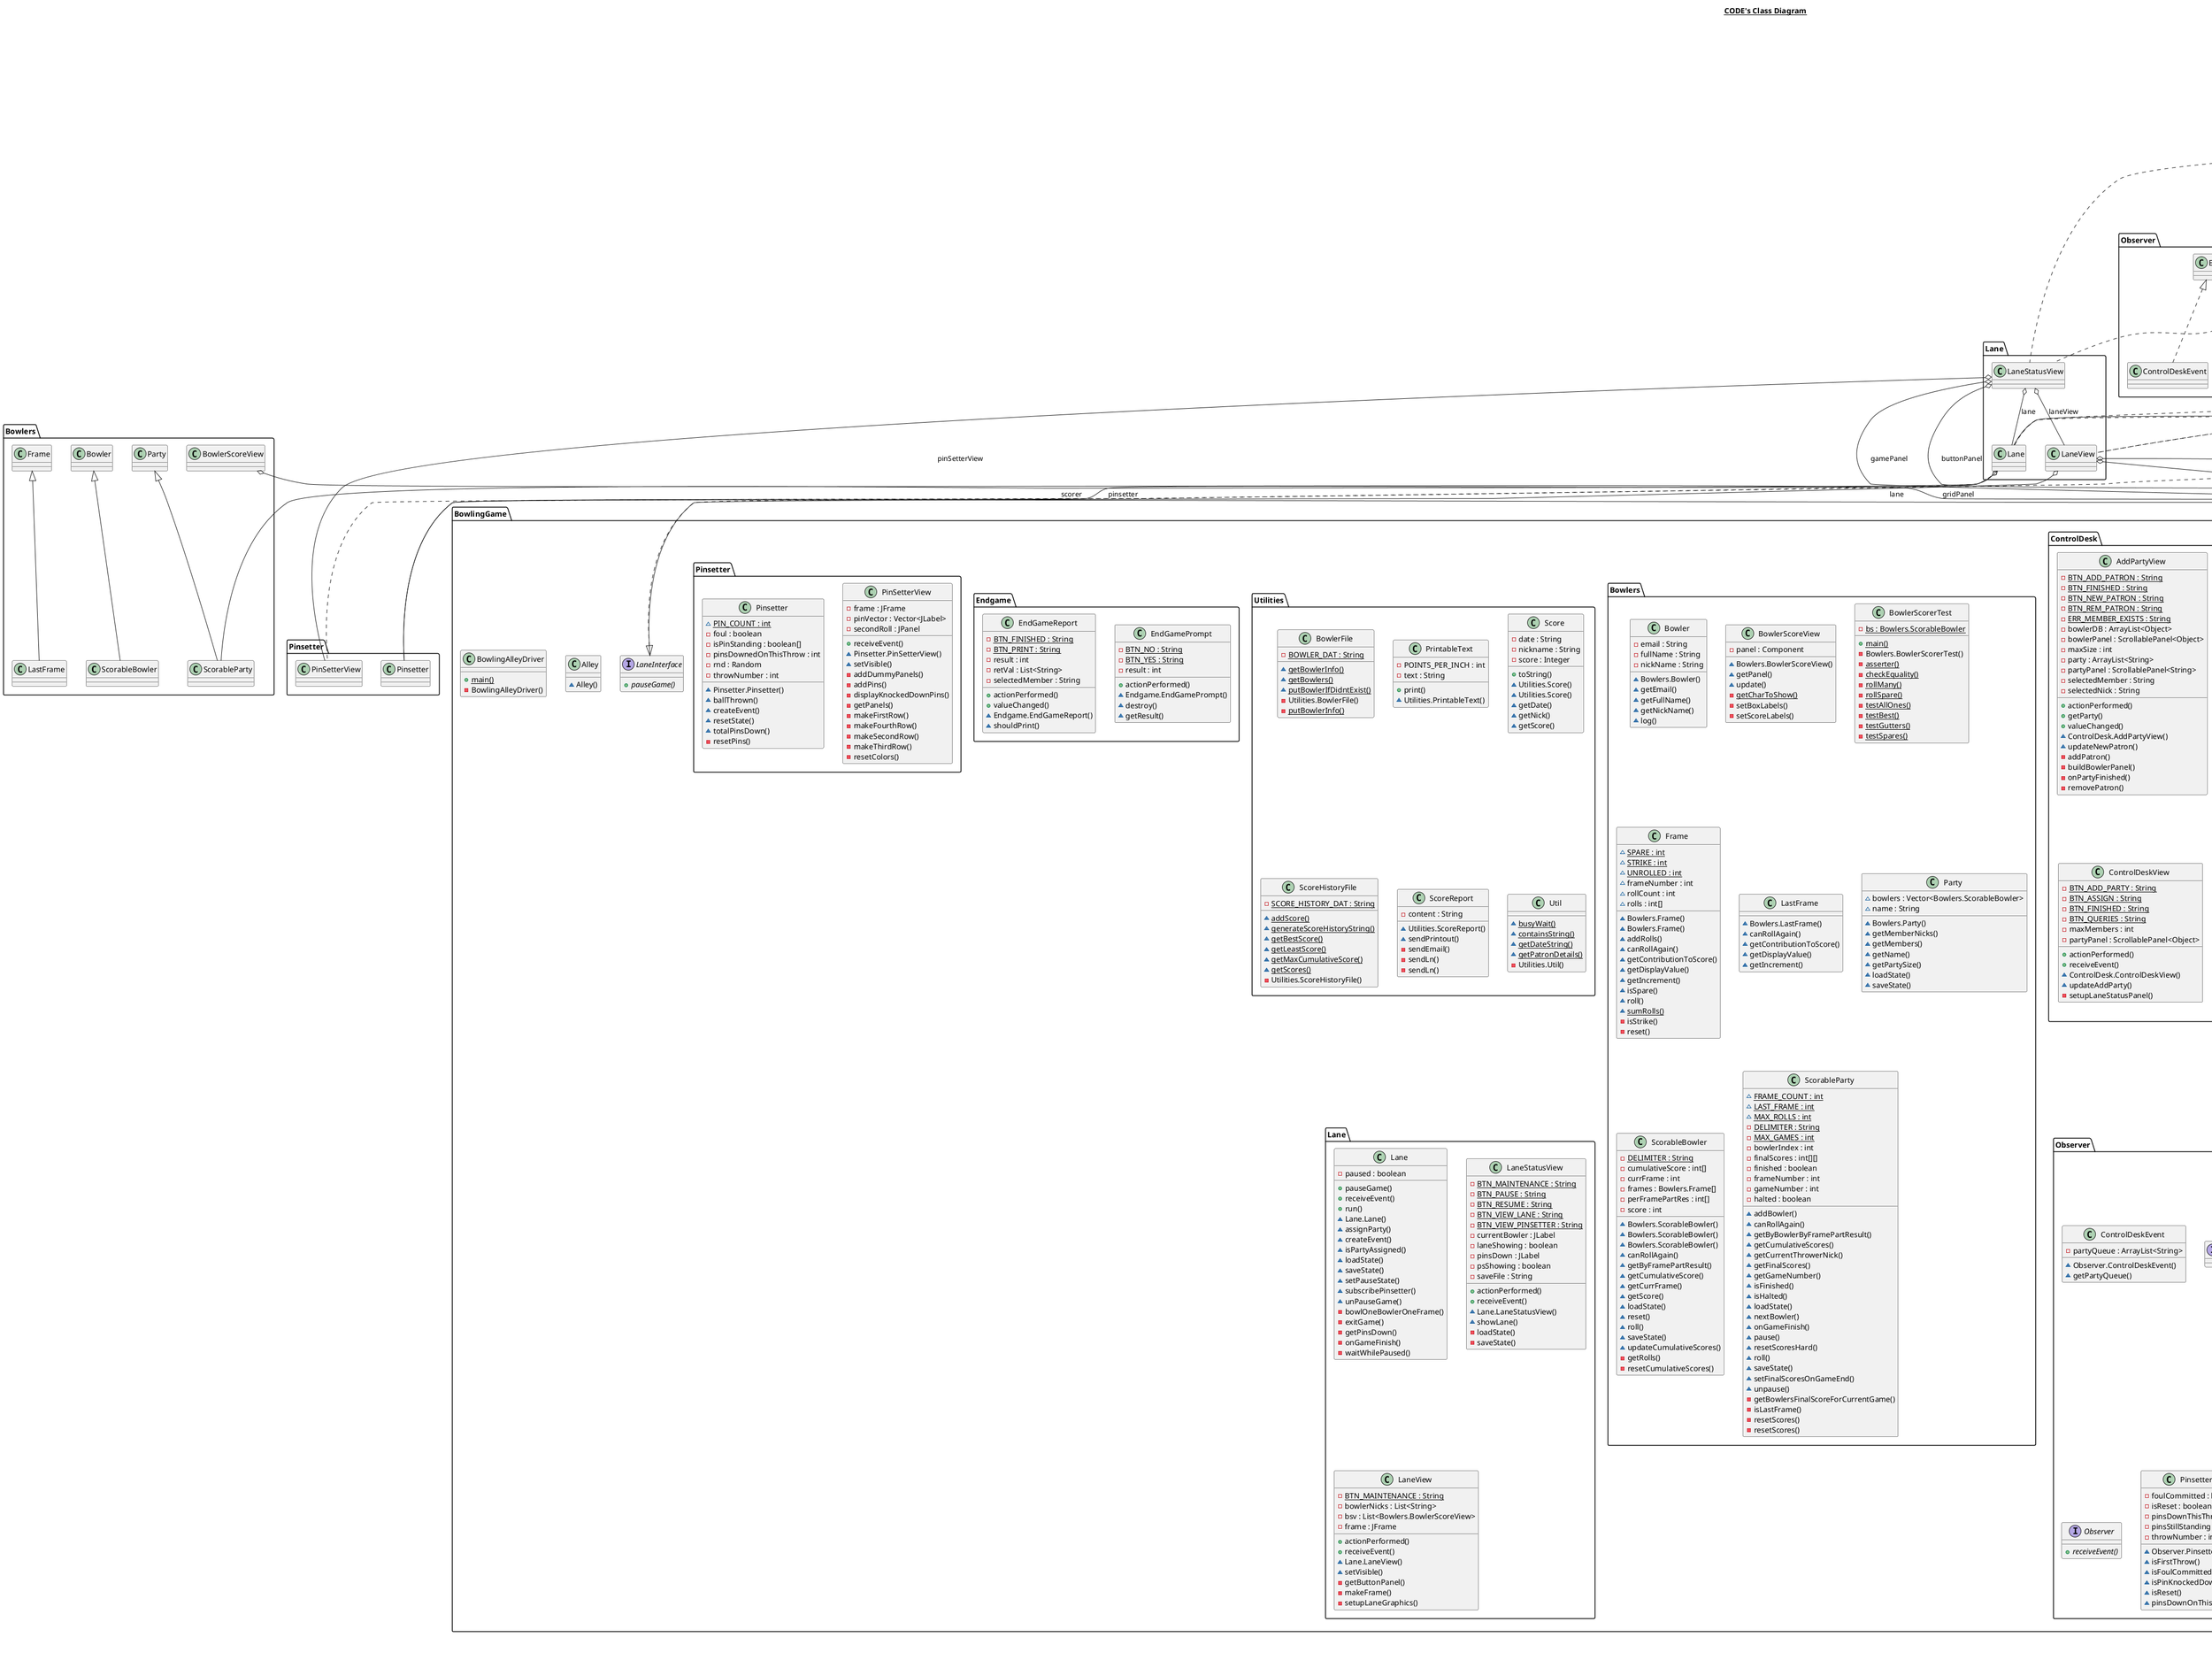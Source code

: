@startuml

title __CODE's Class Diagram__\n

  namespace BowlingGame {
    class ControlDesk.AddPartyView {
        {static} - BTN_ADD_PATRON : String
        {static} - BTN_FINISHED : String
        {static} - BTN_NEW_PATRON : String
        {static} - BTN_REM_PATRON : String
        {static} - ERR_MEMBER_EXISTS : String
        - bowlerDB : ArrayList<Object>
        - bowlerPanel : ScrollablePanel<Object>
        - maxSize : int
        - party : ArrayList<String>
        - partyPanel : ScrollablePanel<String>
        - selectedMember : String
        - selectedNick : String
        + actionPerformed()
        + getParty()
        + valueChanged()
        ~ ControlDesk.AddPartyView()
        ~ updateNewPatron()
        - addPatron()
        - buildBowlerPanel()
        - onPartyFinished()
        - removePatron()
    }
  }
  

  namespace BowlingGame {
    class ControlDesk.AdhocView {
        {static} - BTN_BEST : String
        {static} - BTN_FINISHED : String
        {static} - BTN_HIGHEST : String
        {static} - BTN_LOWEST : String
        + actionPerformed()
        ~ ControlDesk.AdhocView()
        - displayBestPlayer()
        - displayHighest()
        - displayLowest()
        - setDisplayLabel()
    }
  }
  

  namespace BowlingGame {
    class Alley {
        ~ Alley()
    }
  }
  

  namespace BowlingGame {
    class Bowlers.Bowler {
        - email : String
        - fullName : String
        - nickName : String
        ~ Bowlers.Bowler()
        ~ getEmail()
        ~ getFullName()
        ~ getNickName()
        ~ log()
    }
  }
  

  namespace BowlingGame {
    class Utilities.BowlerFile {
        {static} - BOWLER_DAT : String
        {static} ~ getBowlerInfo()
        {static} ~ getBowlers()
        {static} ~ putBowlerIfDidntExist()
        - Utilities.BowlerFile()
        {static} - putBowlerInfo()
    }
  }
  

  namespace BowlingGame {
    class Bowlers.BowlerScoreView {
        - panel : Component
        ~ Bowlers.BowlerScoreView()
        ~ getPanel()
        ~ update()
        {static} - getCharToShow()
        - setBoxLabels()
        - setScoreLabels()
    }
  }
  

  namespace BowlingGame {
    class Bowlers.BowlerScorerTest {
        {static} - bs : Bowlers.ScorableBowler
        {static} + main()
        - Bowlers.BowlerScorerTest()
        {static} - asserter()
        {static} - checkEquality()
        {static} - rollMany()
        {static} - rollSpare()
        {static} - testAllOnes()
        {static} - testBest()
        {static} - testGutters()
        {static} - testSpares()
    }
  }
  

  namespace BowlingGame {
    class BowlingAlleyDriver {
        {static} + main()
        - BowlingAlleyDriver()
    }
  }
  

  namespace BowlingGame {
    class ControlDesk.ControlDesk {
        ~ numLanes : int
        - lanes : List<Lane.Lane>
        - partyQueue : LinkedList<Bowlers.ScorableParty>
        + run()
        ~ ControlDesk.ControlDesk()
        ~ addPartyToQueue()
        ~ assignLane()
        ~ createEvent()
        ~ getLanes()
    }
  }
  

  namespace BowlingGame {
    class Observer.ControlDeskEvent {
        - partyQueue : ArrayList<String>
        ~ Observer.ControlDeskEvent()
        ~ getPartyQueue()
    }
  }
  

  namespace BowlingGame {
    class ControlDesk.ControlDeskView {
        {static} - BTN_ADD_PARTY : String
        {static} - BTN_ASSIGN : String
        {static} - BTN_FINISHED : String
        {static} - BTN_QUERIES : String
        - maxMembers : int
        - partyPanel : ScrollablePanel<Object>
        + actionPerformed()
        + receiveEvent()
        ~ ControlDesk.ControlDeskView()
        ~ updateAddParty()
        - setupLaneStatusPanel()
    }
  }
  

  namespace BowlingGame {
    class Endgame.EndGamePrompt {
        {static} - BTN_NO : String
        {static} - BTN_YES : String
        - result : int
        + actionPerformed()
        ~ Endgame.EndGamePrompt()
        ~ destroy()
        ~ getResult()
    }
  }
  

  namespace BowlingGame {
    class Endgame.EndGameReport {
        {static} - BTN_FINISHED : String
        {static} - BTN_PRINT : String
        - result : int
        - retVal : List<String>
        - selectedMember : String
        + actionPerformed()
        + valueChanged()
        ~ Endgame.EndGameReport()
        ~ shouldPrint()
    }
  }
  

  namespace BowlingGame {
    interface Observer.Event {
    }
  }
  

  namespace BowlingGame {
    class Bowlers.Frame {
        {static} ~ SPARE : int
        {static} ~ STRIKE : int
        {static} ~ UNROLLED : int
        ~ frameNumber : int
        ~ rollCount : int
        ~ rolls : int[]
        ~ Bowlers.Frame()
        ~ Bowlers.Frame()
        ~ addRolls()
        ~ canRollAgain()
        ~ getContributionToScore()
        ~ getDisplayValue()
        ~ getIncrement()
        ~ isSpare()
        ~ roll()
        {static} ~ sumRolls()
        - isStrike()
        - reset()
    }
  }
  

  namespace BowlingGame {
    class Lane.Lane {
        - paused : boolean
        + pauseGame()
        + receiveEvent()
        + run()
        ~ Lane.Lane()
        ~ assignParty()
        ~ createEvent()
        ~ isPartyAssigned()
        ~ loadState()
        ~ saveState()
        ~ setPauseState()
        ~ subscribePinsetter()
        ~ unPauseGame()
        - bowlOneBowlerOneFrame()
        - exitGame()
        - getPinsDown()
        - onGameFinish()
        - waitWhilePaused()
    }
  }
  

  namespace BowlingGame {
    class Observer.LaneEvent {
        - bowlerNick : String
        - bowlerNicks : ArrayList<String>
        - cumulativeScore : int[][]
        - mechanicalProblemExists : boolean
        - partySize : int
        - score : int[][]
        - totalPinsDown : int
        ~ Observer.LaneEvent()
        ~ getBowlerNick()
        ~ getBowlerNicks()
        ~ getCumulativeScore()
        ~ getPartySize()
        ~ getScore()
        ~ getTotalPinsDown()
        ~ isMechanicalProblem()
        ~ isPartyEmpty()
    }
  }
  

  namespace BowlingGame {
    interface LaneInterface {
        {abstract} + pauseGame()
    }
  }
  

  namespace BowlingGame {
    class Lane.LaneStatusView {
        {static} - BTN_MAINTENANCE : String
        {static} - BTN_PAUSE : String
        {static} - BTN_RESUME : String
        {static} - BTN_VIEW_LANE : String
        {static} - BTN_VIEW_PINSETTER : String
        - currentBowler : JLabel
        - laneShowing : boolean
        - pinsDown : JLabel
        - psShowing : boolean
        - saveFile : String
        + actionPerformed()
        + receiveEvent()
        ~ Lane.LaneStatusView()
        ~ showLane()
        - loadState()
        - saveState()
    }
  }
  

  namespace BowlingGame {
    class Lane.LaneView {
        {static} - BTN_MAINTENANCE : String
        - bowlerNicks : List<String>
        - bsv : List<Bowlers.BowlerScoreView>
        - frame : JFrame
        + actionPerformed()
        + receiveEvent()
        ~ Lane.LaneView()
        ~ setVisible()
        - getButtonPanel()
        - makeFrame()
        - setupLaneGraphics()
    }
  }
  

  namespace BowlingGame {
    class Bowlers.LastFrame {
        ~ Bowlers.LastFrame()
        ~ canRollAgain()
        ~ getContributionToScore()
        ~ getDisplayValue()
        ~ getIncrement()
    }
  }
  

  namespace BowlingGame {
    class ControlDesk.NewPatronView {
        {static} - BTN_ABORT : String
        {static} - BTN_FINISHED : String
        {static} - TXT_EMAIL_FIELD : String
        {static} - TXT_FULL_FIELD : String
        {static} - TXT_NICK_FIELD : String
        - email : String
        - full : String
        - nick : String
        + actionPerformed()
        ~ ControlDesk.NewPatronView()
        ~ getEmail()
        ~ getFull()
        ~ getNickName()
    }
  }
  

  namespace BowlingGame {
    interface Observer.Observer {
        {abstract} + receiveEvent()
    }
  }
  

  namespace BowlingGame {
    class Bowlers.Party {
        ~ bowlers : Vector<Bowlers.ScorableBowler>
        ~ name : String
        ~ Bowlers.Party()
        ~ getMemberNicks()
        ~ getMembers()
        ~ getName()
        ~ getPartySize()
        ~ loadState()
        ~ saveState()
    }
  }
  

  namespace BowlingGame {
    class Pinsetter.PinSetterView {
        - frame : JFrame
        - pinVector : Vector<JLabel>
        - secondRoll : JPanel
        + receiveEvent()
        ~ Pinsetter.PinSetterView()
        ~ setVisible()
        - addDummyPanels()
        - addPins()
        - displayKnockedDownPins()
        - getPanels()
        - makeFirstRow()
        - makeFourthRow()
        - makeSecondRow()
        - makeThirdRow()
        - resetColors()
    }
  }
  

  namespace BowlingGame {
    class Pinsetter.Pinsetter {
        {static} ~ PIN_COUNT : int
        - foul : boolean
        - isPinStanding : boolean[]
        - pinsDownedOnThisThrow : int
        - rnd : Random
        - throwNumber : int
        ~ Pinsetter.Pinsetter()
        ~ ballThrown()
        ~ createEvent()
        ~ resetState()
        ~ totalPinsDown()
        - resetPins()
    }
  }
  

  namespace BowlingGame {
    class Observer.PinsetterEvent {
        - foulCommitted : boolean
        - isReset : boolean
        - pinsDownThisThrow : int
        - pinsStillStanding : boolean[]
        - throwNumber : int
        ~ Observer.PinsetterEvent()
        ~ isFirstThrow()
        ~ isFoulCommitted()
        ~ isPinKnockedDown()
        ~ isReset()
        ~ pinsDownOnThisThrow()
    }
  }
  

  namespace BowlingGame {
    class Utilities.PrintableText {
        - POINTS_PER_INCH : int
        - text : String
        + print()
        ~ Utilities.PrintableText()
    }
  }
  

  namespace BowlingGame {
    abstract class Observer.Publisher {
        - subscribers : List<Observer.Observer>
        ~ Observer.Publisher()
        {abstract} ~ createEvent()
        ~ publish()
        ~ subscribe()
    }
  }
  

  namespace BowlingGame {
    class Bowlers.ScorableBowler {
        {static} - DELIMITER : String
        - cumulativeScore : int[]
        - currFrame : int
        - frames : Bowlers.Frame[]
        - perFramePartRes : int[]
        - score : int
        ~ Bowlers.ScorableBowler()
        ~ Bowlers.ScorableBowler()
        ~ Bowlers.ScorableBowler()
        ~ canRollAgain()
        ~ getByFramePartResult()
        ~ getCumulativeScore()
        ~ getCurrFrame()
        ~ getScore()
        ~ loadState()
        ~ reset()
        ~ roll()
        ~ saveState()
        ~ updateCumulativeScores()
        - getRolls()
        - resetCumulativeScores()
    }
  }
  

  namespace BowlingGame {
    class Bowlers.ScorableParty {
        {static} ~ FRAME_COUNT : int
        {static} ~ LAST_FRAME : int
        {static} ~ MAX_ROLLS : int
        {static} - DELIMITER : String
        {static} - MAX_GAMES : int
        - bowlerIndex : int
        - finalScores : int[][]
        - finished : boolean
        - frameNumber : int
        - gameNumber : int
        - halted : boolean
        ~ addBowler()
        ~ canRollAgain()
        ~ getByBowlerByFramePartResult()
        ~ getCumulativeScores()
        ~ getCurrentThrowerNick()
        ~ getFinalScores()
        ~ getGameNumber()
        ~ isFinished()
        ~ isHalted()
        ~ loadState()
        ~ nextBowler()
        ~ onGameFinish()
        ~ pause()
        ~ resetScoresHard()
        ~ roll()
        ~ saveState()
        ~ setFinalScoresOnGameEnd()
        ~ unpause()
        - getBowlersFinalScoreForCurrentGame()
        - isLastFrame()
        - resetScores()
        - resetScores()
    }
  }
  

  namespace BowlingGame {
    class Utilities.Score {
        - date : String
        - nickname : String
        - score : Integer
        + toString()
        ~ Utilities.Score()
        ~ Utilities.Score()
        ~ getDate()
        ~ getNick()
        ~ getScore()
    }
  }
  

  namespace BowlingGame {
    class Utilities.ScoreHistoryFile {
        {static} - SCORE_HISTORY_DAT : String
        {static} ~ addScore()
        {static} ~ generateScoreHistoryString()
        {static} ~ getBestScore()
        {static} ~ getLeastScore()
        {static} ~ getMaxCumulativeScore()
        {static} ~ getScores()
        - Utilities.ScoreHistoryFile()
    }
  }
  

  namespace BowlingGame {
    class Utilities.ScoreReport {
        - content : String
        ~ Utilities.ScoreReport()
        ~ sendPrintout()
        - sendEmail()
        - sendLn()
        - sendLn()
    }
  }
  

  namespace BowlingGame {
    class Utilities.Util {
        {static} ~ busyWait()
        {static} ~ containsString()
        {static} ~ getDateString()
        {static} ~ getPatronDetails()
        - Utilities.Util()
    }
  }
  

  ControlDesk.AddPartyView .up.|> java.awt.event.ActionListener
  ControlDesk.AddPartyView .up.|> javax.swing.event.ListSelectionListener
  ControlDesk.AddPartyView o-- Widget.ButtonPanel : buttonPanel
  ControlDesk.AddPartyView o-- ControlDesk.ControlDeskView : controlDesk
  ControlDesk.AddPartyView o-- Widget.WindowFrame : win
  ControlDesk.AdhocView .up.|> java.awt.event.ActionListener
  ControlDesk.AdhocView o-- Widget.ButtonPanel : buttonPanel
  ControlDesk.AdhocView o-- Utilities.Score : currScore
  ControlDesk.AdhocView o-- Widget.ContainerPanel : statDisplay
  ControlDesk.AdhocView o-- Widget.WindowFrame : win
  Bowlers.BowlerScoreView o-- Widget.GridPanel : gridPanel
  ControlDesk.ControlDesk .up.|> java.lang.Runnable
  ControlDesk.ControlDesk -up-|> Observer.Publisher
  Observer.ControlDeskEvent .up.|> Observer.Event
  ControlDesk.ControlDeskView .up.|> Observer.Observer
  ControlDesk.ControlDeskView .up.|> java.awt.event.ActionListener
  ControlDesk.ControlDeskView o-- ControlDesk.ControlDesk : controlDesk
  ControlDesk.ControlDeskView o-- Widget.ButtonPanel : controlsPanel
  ControlDesk.ControlDeskView o-- Widget.WindowFrame : win
  Endgame.EndGamePrompt .up.|> java.awt.event.ActionListener
  Endgame.EndGamePrompt o-- Widget.ButtonPanel : buttonPanel
  Endgame.EndGamePrompt o-- Widget.WindowFrame : win
  Endgame.EndGameReport .up.|> java.awt.event.ActionListener
  Endgame.EndGameReport .up.|> javax.swing.event.ListSelectionListener
  Endgame.EndGameReport o-- Widget.ButtonPanel : buttonPanel
  Endgame.EndGameReport o-- Widget.WindowFrame : win
  Lane.Lane .up.|> LaneInterface
  Lane.Lane .up.|> Observer.Observer
  Lane.Lane .up.|> java.lang.Runnable
  Lane.Lane -up-|> Observer.Publisher
  Lane.Lane o-- Pinsetter.Pinsetter : pinsetter
  Lane.Lane o-- Bowlers.ScorableParty : scorer
  Observer.LaneEvent .up.|> Observer.Event
  Lane.LaneStatusView .up.|> Observer.Observer
  Lane.LaneStatusView .up.|> java.awt.event.ActionListener
  Lane.LaneStatusView o-- Widget.ButtonPanel : buttonPanel
  Lane.LaneStatusView o-- Widget.ContainerPanel : gamePanel
  Lane.LaneStatusView o-- Lane.Lane : lane
  Lane.LaneStatusView o-- Lane.LaneView : laneView
  Lane.LaneStatusView o-- Pinsetter.PinSetterView : pinSetterView
  Lane.LaneView .up.|> Observer.Observer
  Lane.LaneView .up.|> java.awt.event.ActionListener
  Lane.LaneView o-- Widget.ButtonPanel : buttonPanel
  Lane.LaneView o-- Widget.ContainerPanel : containerPanel
  Lane.LaneView o-- LaneInterface : lane
  Bowlers.LastFrame -up-|> Bowlers.Frame
  ControlDesk.NewPatronView .up.|> java.awt.event.ActionListener
  ControlDesk.NewPatronView o-- ControlDesk.AddPartyView : addParty
  ControlDesk.NewPatronView o-- Widget.ButtonPanel : buttonPanel
  ControlDesk.NewPatronView o-- Widget.TextFieldPanel : patronPanel
  ControlDesk.NewPatronView o-- Widget.WindowFrame : window
  Pinsetter.PinSetterView .up.|> Observer.Observer
  Pinsetter.Pinsetter -up-|> Observer.Publisher
  Observer.PinsetterEvent .up.|> Observer.Event
  Utilities.PrintableText .up.|> java.awt.print.Printable
  Bowlers.ScorableBowler -up-|> Bowlers.Bowler
  Bowlers.ScorableParty -up-|> Bowlers.Party


right footer


PlantUML diagram generated by SketchIt! (https://bitbucket.org/pmesmeur/sketch.it)
For more information about this tool, please contact philippe.mesmeur@gmail.com
endfooter

@enduml
